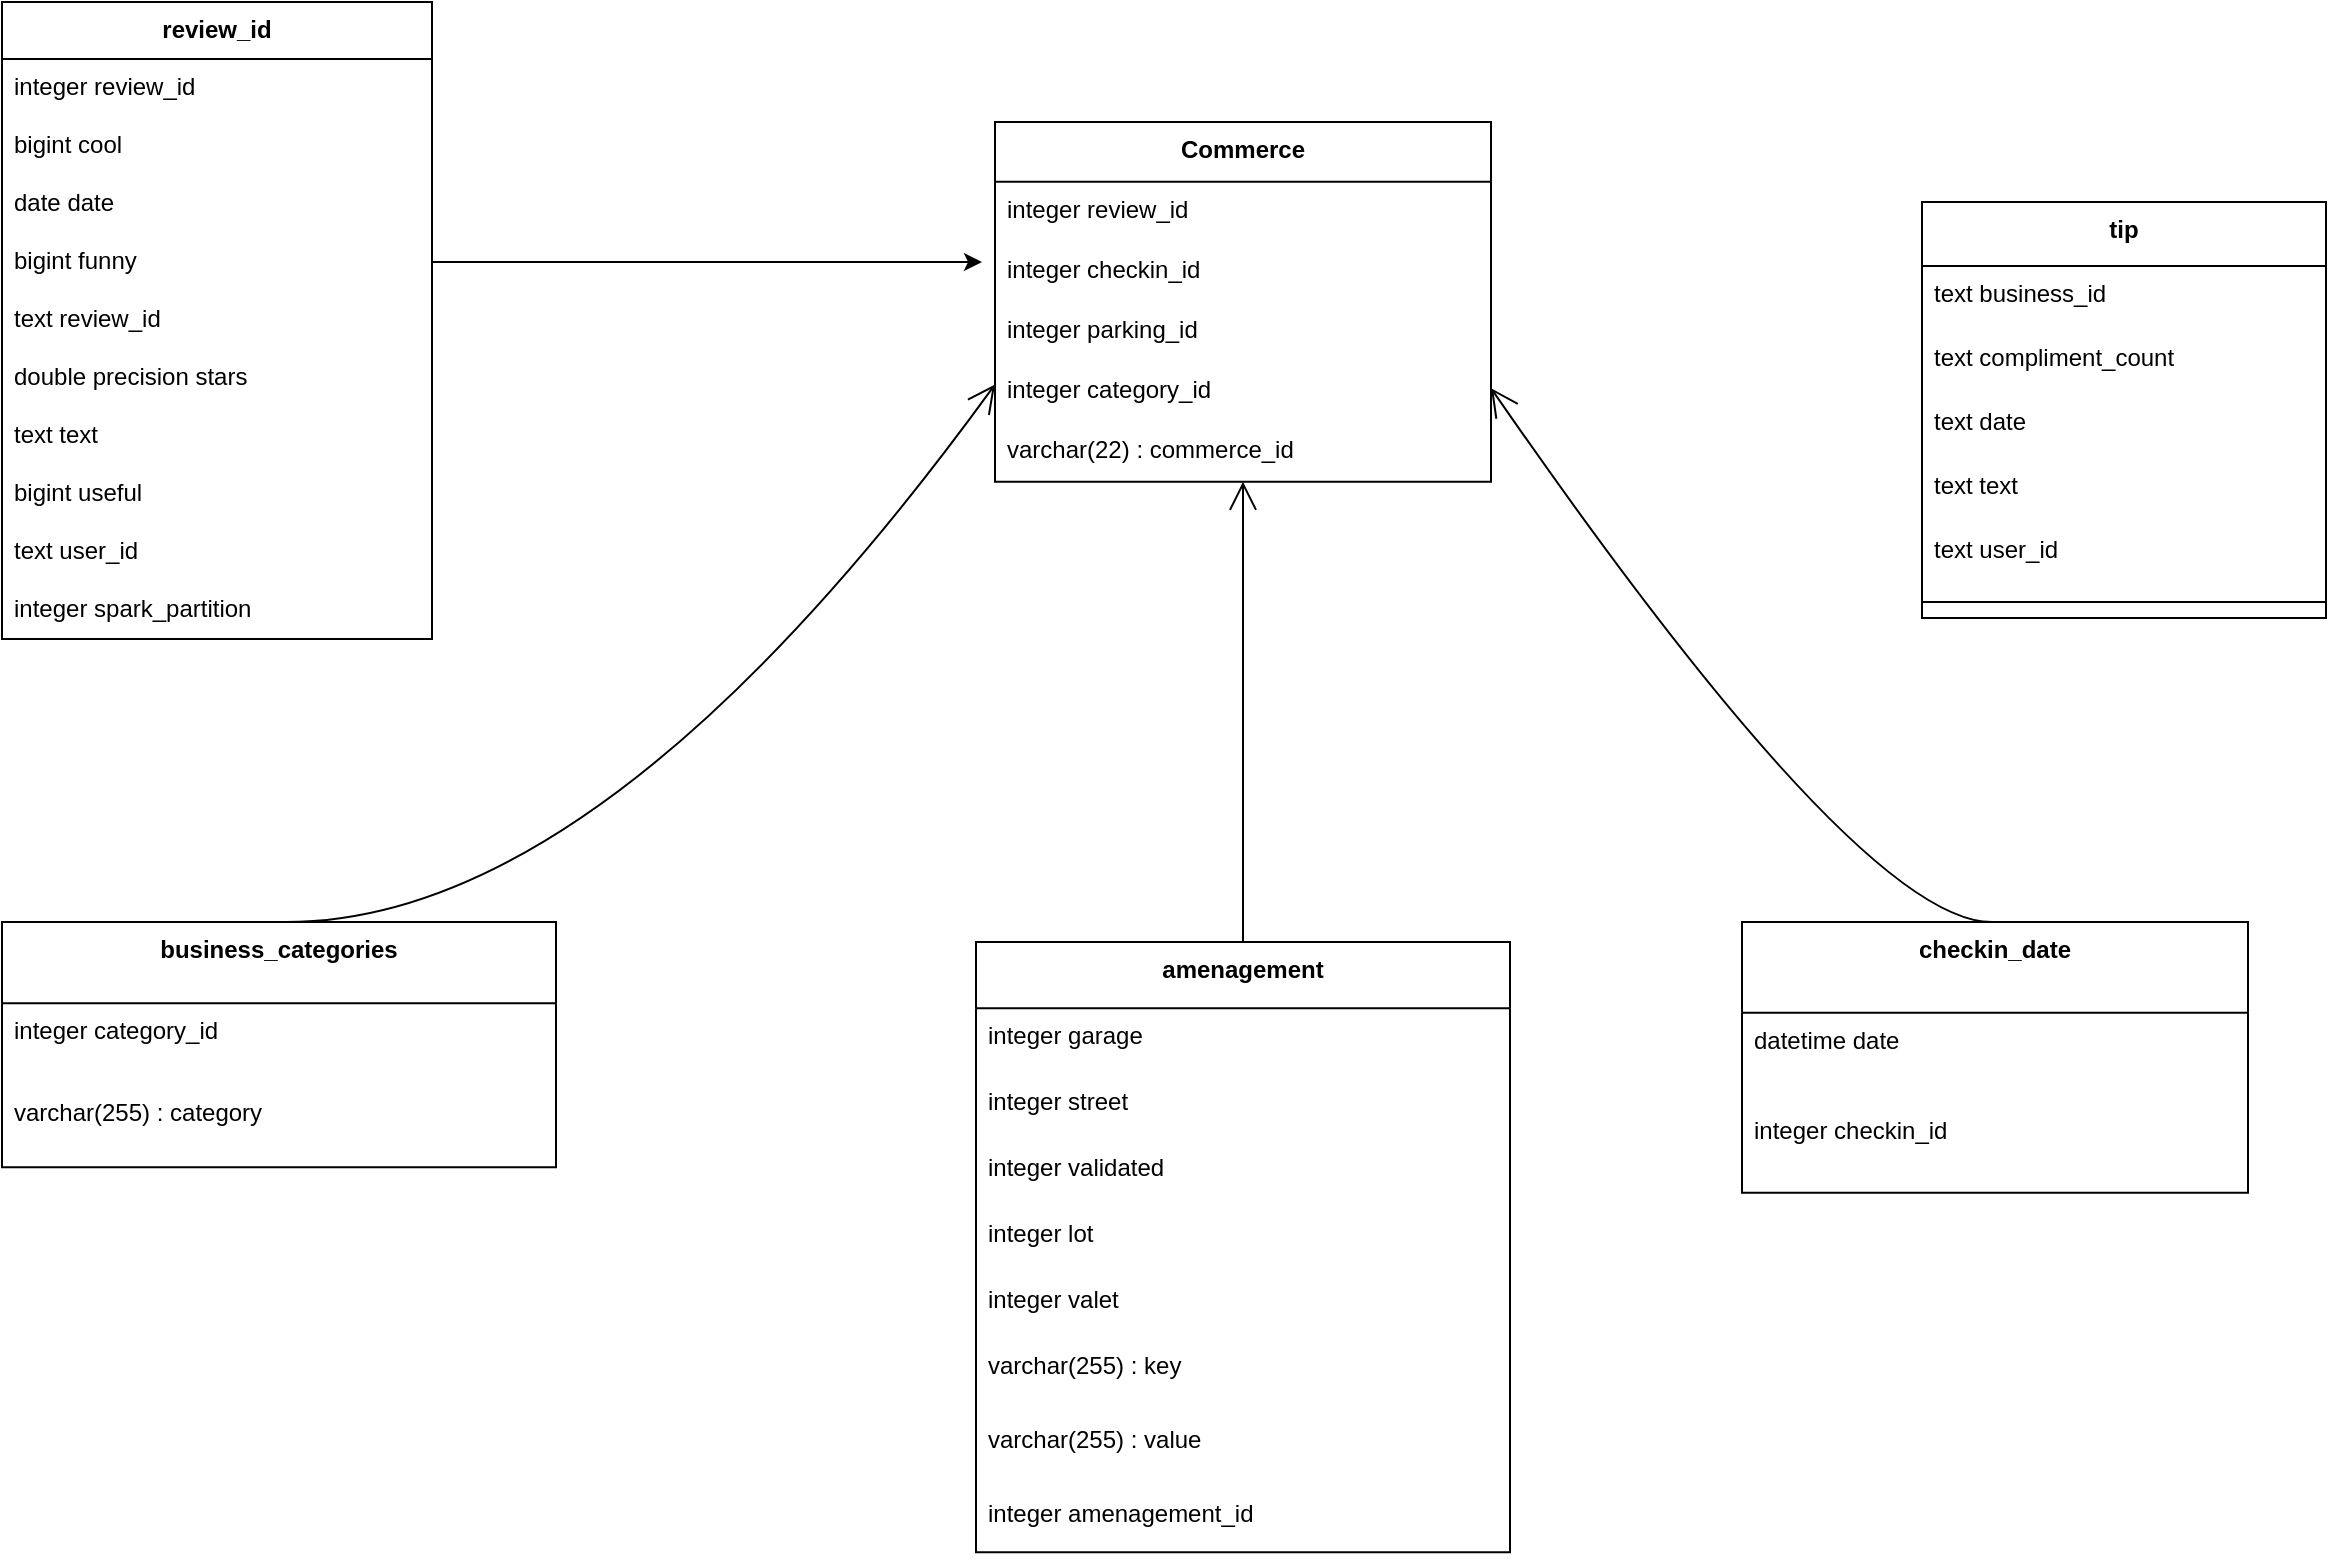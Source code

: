 <mxfile version="26.0.4">
  <diagram name="Page-1" id="e8Z75jqW2tC2GbVCnlt6">
    <mxGraphModel dx="1710" dy="1483" grid="1" gridSize="10" guides="1" tooltips="1" connect="1" arrows="1" fold="1" page="0" pageScale="1" pageWidth="827" pageHeight="1169" math="0" shadow="0">
      <root>
        <mxCell id="0" />
        <mxCell id="1" parent="0" />
        <mxCell id="nZviZZo1a1goZrP_ZpkB-6" value="Commerce" style="swimlane;fontStyle=1;align=center;verticalAlign=top;childLayout=stackLayout;horizontal=1;startSize=29.818;horizontalStack=0;resizeParent=1;resizeParentMax=0;resizeLast=0;collapsible=0;marginBottom=0;" parent="1" vertex="1">
          <mxGeometry x="646.5" y="-10" width="248" height="179.818" as="geometry" />
        </mxCell>
        <mxCell id="nZviZZo1a1goZrP_ZpkB-8" value="integer review_id" style="text;strokeColor=none;fillColor=none;align=left;verticalAlign=top;spacingLeft=4;spacingRight=4;overflow=hidden;rotatable=0;points=[[0,0.5],[1,0.5]];portConstraint=eastwest;" parent="nZviZZo1a1goZrP_ZpkB-6" vertex="1">
          <mxGeometry y="29.818" width="248" height="30" as="geometry" />
        </mxCell>
        <mxCell id="nZviZZo1a1goZrP_ZpkB-9" value="integer checkin_id" style="text;strokeColor=none;fillColor=none;align=left;verticalAlign=top;spacingLeft=4;spacingRight=4;overflow=hidden;rotatable=0;points=[[0,0.5],[1,0.5]];portConstraint=eastwest;" parent="nZviZZo1a1goZrP_ZpkB-6" vertex="1">
          <mxGeometry y="59.818" width="248" height="30" as="geometry" />
        </mxCell>
        <mxCell id="nZviZZo1a1goZrP_ZpkB-10" value="integer parking_id" style="text;strokeColor=none;fillColor=none;align=left;verticalAlign=top;spacingLeft=4;spacingRight=4;overflow=hidden;rotatable=0;points=[[0,0.5],[1,0.5]];portConstraint=eastwest;" parent="nZviZZo1a1goZrP_ZpkB-6" vertex="1">
          <mxGeometry y="89.818" width="248" height="30" as="geometry" />
        </mxCell>
        <mxCell id="nZviZZo1a1goZrP_ZpkB-12" value="integer category_id" style="text;strokeColor=none;fillColor=none;align=left;verticalAlign=top;spacingLeft=4;spacingRight=4;overflow=hidden;rotatable=0;points=[[0,0.5],[1,0.5]];portConstraint=eastwest;" parent="nZviZZo1a1goZrP_ZpkB-6" vertex="1">
          <mxGeometry y="119.818" width="248" height="30" as="geometry" />
        </mxCell>
        <mxCell id="nZviZZo1a1goZrP_ZpkB-17" value="varchar(22) : commerce_id" style="text;strokeColor=none;fillColor=none;align=left;verticalAlign=top;spacingLeft=4;spacingRight=4;overflow=hidden;rotatable=0;points=[[0,0.5],[1,0.5]];portConstraint=eastwest;" parent="nZviZZo1a1goZrP_ZpkB-6" vertex="1">
          <mxGeometry y="149.818" width="248" height="30" as="geometry" />
        </mxCell>
        <mxCell id="nZviZZo1a1goZrP_ZpkB-18" value="business_categories" style="swimlane;fontStyle=1;align=center;verticalAlign=top;childLayout=stackLayout;horizontal=1;startSize=40.571;horizontalStack=0;resizeParent=1;resizeParentMax=0;resizeLast=0;collapsible=0;marginBottom=0;" parent="1" vertex="1">
          <mxGeometry x="150" y="390" width="277" height="122.571" as="geometry" />
        </mxCell>
        <mxCell id="nZviZZo1a1goZrP_ZpkB-20" value="integer category_id" style="text;strokeColor=none;fillColor=none;align=left;verticalAlign=top;spacingLeft=4;spacingRight=4;overflow=hidden;rotatable=0;points=[[0,0.5],[1,0.5]];portConstraint=eastwest;" parent="nZviZZo1a1goZrP_ZpkB-18" vertex="1">
          <mxGeometry y="40.571" width="277" height="41" as="geometry" />
        </mxCell>
        <mxCell id="nZviZZo1a1goZrP_ZpkB-21" value="varchar(255) : category" style="text;strokeColor=none;fillColor=none;align=left;verticalAlign=top;spacingLeft=4;spacingRight=4;overflow=hidden;rotatable=0;points=[[0,0.5],[1,0.5]];portConstraint=eastwest;" parent="nZviZZo1a1goZrP_ZpkB-18" vertex="1">
          <mxGeometry y="81.571" width="277" height="41" as="geometry" />
        </mxCell>
        <mxCell id="nZviZZo1a1goZrP_ZpkB-22" value="amenagement" style="swimlane;fontStyle=1;align=center;verticalAlign=top;childLayout=stackLayout;horizontal=1;startSize=33.143;horizontalStack=0;resizeParent=1;resizeParentMax=0;resizeLast=0;collapsible=0;marginBottom=0;" parent="1" vertex="1">
          <mxGeometry x="637" y="400" width="267" height="305.143" as="geometry" />
        </mxCell>
        <mxCell id="nZviZZo1a1goZrP_ZpkB-23" value="integer garage" style="text;strokeColor=none;fillColor=none;align=left;verticalAlign=top;spacingLeft=4;spacingRight=4;overflow=hidden;rotatable=0;points=[[0,0.5],[1,0.5]];portConstraint=eastwest;" parent="nZviZZo1a1goZrP_ZpkB-22" vertex="1">
          <mxGeometry y="33.143" width="267" height="33" as="geometry" />
        </mxCell>
        <mxCell id="nZviZZo1a1goZrP_ZpkB-24" value="integer street" style="text;strokeColor=none;fillColor=none;align=left;verticalAlign=top;spacingLeft=4;spacingRight=4;overflow=hidden;rotatable=0;points=[[0,0.5],[1,0.5]];portConstraint=eastwest;" parent="nZviZZo1a1goZrP_ZpkB-22" vertex="1">
          <mxGeometry y="66.143" width="267" height="33" as="geometry" />
        </mxCell>
        <mxCell id="nZviZZo1a1goZrP_ZpkB-25" value="integer validated" style="text;strokeColor=none;fillColor=none;align=left;verticalAlign=top;spacingLeft=4;spacingRight=4;overflow=hidden;rotatable=0;points=[[0,0.5],[1,0.5]];portConstraint=eastwest;" parent="nZviZZo1a1goZrP_ZpkB-22" vertex="1">
          <mxGeometry y="99.143" width="267" height="33" as="geometry" />
        </mxCell>
        <mxCell id="nZviZZo1a1goZrP_ZpkB-26" value="integer lot" style="text;strokeColor=none;fillColor=none;align=left;verticalAlign=top;spacingLeft=4;spacingRight=4;overflow=hidden;rotatable=0;points=[[0,0.5],[1,0.5]];portConstraint=eastwest;" parent="nZviZZo1a1goZrP_ZpkB-22" vertex="1">
          <mxGeometry y="132.143" width="267" height="33" as="geometry" />
        </mxCell>
        <mxCell id="nZviZZo1a1goZrP_ZpkB-27" value="integer valet" style="text;strokeColor=none;fillColor=none;align=left;verticalAlign=top;spacingLeft=4;spacingRight=4;overflow=hidden;rotatable=0;points=[[0,0.5],[1,0.5]];portConstraint=eastwest;" parent="nZviZZo1a1goZrP_ZpkB-22" vertex="1">
          <mxGeometry y="165.143" width="267" height="33" as="geometry" />
        </mxCell>
        <mxCell id="nZviZZo1a1goZrP_ZpkB-4" value="varchar(255) : key" style="text;strokeColor=none;fillColor=none;align=left;verticalAlign=top;spacingLeft=4;spacingRight=4;overflow=hidden;rotatable=0;points=[[0,0.5],[1,0.5]];portConstraint=eastwest;" parent="nZviZZo1a1goZrP_ZpkB-22" vertex="1">
          <mxGeometry y="198.143" width="267" height="37" as="geometry" />
        </mxCell>
        <mxCell id="nZviZZo1a1goZrP_ZpkB-5" value="varchar(255) : value" style="text;strokeColor=none;fillColor=none;align=left;verticalAlign=top;spacingLeft=4;spacingRight=4;overflow=hidden;rotatable=0;points=[[0,0.5],[1,0.5]];portConstraint=eastwest;" parent="nZviZZo1a1goZrP_ZpkB-22" vertex="1">
          <mxGeometry y="235.143" width="267" height="37" as="geometry" />
        </mxCell>
        <mxCell id="nZviZZo1a1goZrP_ZpkB-119" value="integer amenagement_id" style="text;strokeColor=none;fillColor=none;align=left;verticalAlign=top;spacingLeft=4;spacingRight=4;overflow=hidden;rotatable=0;points=[[0,0.5],[1,0.5]];portConstraint=eastwest;" parent="nZviZZo1a1goZrP_ZpkB-22" vertex="1">
          <mxGeometry y="272.143" width="267" height="33" as="geometry" />
        </mxCell>
        <mxCell id="nZviZZo1a1goZrP_ZpkB-30" value="checkin_date" style="swimlane;fontStyle=1;align=center;verticalAlign=top;childLayout=stackLayout;horizontal=1;startSize=45.333;horizontalStack=0;resizeParent=1;resizeParentMax=0;resizeLast=0;collapsible=0;marginBottom=0;" parent="1" vertex="1">
          <mxGeometry x="1020" y="390" width="253" height="135.333" as="geometry" />
        </mxCell>
        <mxCell id="nZviZZo1a1goZrP_ZpkB-31" value="datetime date" style="text;strokeColor=none;fillColor=none;align=left;verticalAlign=top;spacingLeft=4;spacingRight=4;overflow=hidden;rotatable=0;points=[[0,0.5],[1,0.5]];portConstraint=eastwest;" parent="nZviZZo1a1goZrP_ZpkB-30" vertex="1">
          <mxGeometry y="45.333" width="253" height="45" as="geometry" />
        </mxCell>
        <mxCell id="nZviZZo1a1goZrP_ZpkB-33" value="integer checkin_id" style="text;strokeColor=none;fillColor=none;align=left;verticalAlign=top;spacingLeft=4;spacingRight=4;overflow=hidden;rotatable=0;points=[[0,0.5],[1,0.5]];portConstraint=eastwest;" parent="nZviZZo1a1goZrP_ZpkB-30" vertex="1">
          <mxGeometry y="90.333" width="253" height="45" as="geometry" />
        </mxCell>
        <mxCell id="nZviZZo1a1goZrP_ZpkB-51" value="tip" style="swimlane;fontStyle=1;align=center;verticalAlign=top;childLayout=stackLayout;horizontal=1;startSize=32;horizontalStack=0;resizeParent=1;resizeParentMax=0;resizeLast=0;collapsible=0;marginBottom=0;" parent="1" vertex="1">
          <mxGeometry x="1110" y="30" width="202" height="208" as="geometry" />
        </mxCell>
        <mxCell id="nZviZZo1a1goZrP_ZpkB-52" value="text business_id" style="text;strokeColor=none;fillColor=none;align=left;verticalAlign=top;spacingLeft=4;spacingRight=4;overflow=hidden;rotatable=0;points=[[0,0.5],[1,0.5]];portConstraint=eastwest;" parent="nZviZZo1a1goZrP_ZpkB-51" vertex="1">
          <mxGeometry y="32" width="202" height="32" as="geometry" />
        </mxCell>
        <mxCell id="nZviZZo1a1goZrP_ZpkB-53" value="text compliment_count" style="text;strokeColor=none;fillColor=none;align=left;verticalAlign=top;spacingLeft=4;spacingRight=4;overflow=hidden;rotatable=0;points=[[0,0.5],[1,0.5]];portConstraint=eastwest;" parent="nZviZZo1a1goZrP_ZpkB-51" vertex="1">
          <mxGeometry y="64" width="202" height="32" as="geometry" />
        </mxCell>
        <mxCell id="nZviZZo1a1goZrP_ZpkB-54" value="text date" style="text;strokeColor=none;fillColor=none;align=left;verticalAlign=top;spacingLeft=4;spacingRight=4;overflow=hidden;rotatable=0;points=[[0,0.5],[1,0.5]];portConstraint=eastwest;" parent="nZviZZo1a1goZrP_ZpkB-51" vertex="1">
          <mxGeometry y="96" width="202" height="32" as="geometry" />
        </mxCell>
        <mxCell id="nZviZZo1a1goZrP_ZpkB-55" value="text text" style="text;strokeColor=none;fillColor=none;align=left;verticalAlign=top;spacingLeft=4;spacingRight=4;overflow=hidden;rotatable=0;points=[[0,0.5],[1,0.5]];portConstraint=eastwest;" parent="nZviZZo1a1goZrP_ZpkB-51" vertex="1">
          <mxGeometry y="128" width="202" height="32" as="geometry" />
        </mxCell>
        <mxCell id="nZviZZo1a1goZrP_ZpkB-56" value="text user_id" style="text;strokeColor=none;fillColor=none;align=left;verticalAlign=top;spacingLeft=4;spacingRight=4;overflow=hidden;rotatable=0;points=[[0,0.5],[1,0.5]];portConstraint=eastwest;" parent="nZviZZo1a1goZrP_ZpkB-51" vertex="1">
          <mxGeometry y="160" width="202" height="32" as="geometry" />
        </mxCell>
        <mxCell id="nZviZZo1a1goZrP_ZpkB-57" style="line;strokeWidth=1;fillColor=none;align=left;verticalAlign=middle;spacingTop=-1;spacingLeft=3;spacingRight=3;rotatable=0;labelPosition=right;points=[];portConstraint=eastwest;strokeColor=inherit;" parent="nZviZZo1a1goZrP_ZpkB-51" vertex="1">
          <mxGeometry y="192" width="202" height="16" as="geometry" />
        </mxCell>
        <mxCell id="nZviZZo1a1goZrP_ZpkB-66" value="" style="curved=1;startArrow=none;endArrow=open;endSize=12;exitX=0.5;exitY=0;entryX=0;entryY=0.73;rounded=0;" parent="1" source="nZviZZo1a1goZrP_ZpkB-18" target="nZviZZo1a1goZrP_ZpkB-6" edge="1">
          <mxGeometry relative="1" as="geometry">
            <Array as="points">
              <mxPoint x="449" y="393" />
            </Array>
          </mxGeometry>
        </mxCell>
        <mxCell id="nZviZZo1a1goZrP_ZpkB-67" value="" style="curved=1;startArrow=none;endArrow=open;endSize=12;exitX=0.5;exitY=0;entryX=0.5;entryY=1;rounded=0;" parent="1" source="nZviZZo1a1goZrP_ZpkB-22" target="nZviZZo1a1goZrP_ZpkB-6" edge="1">
          <mxGeometry relative="1" as="geometry">
            <Array as="points" />
          </mxGeometry>
        </mxCell>
        <mxCell id="nZviZZo1a1goZrP_ZpkB-68" value="" style="curved=1;startArrow=none;endArrow=open;endSize=12;exitX=0.5;exitY=0;entryX=1;entryY=0.74;rounded=0;" parent="1" source="nZviZZo1a1goZrP_ZpkB-30" target="nZviZZo1a1goZrP_ZpkB-6" edge="1">
          <mxGeometry relative="1" as="geometry">
            <Array as="points">
              <mxPoint x="1081" y="393" />
            </Array>
          </mxGeometry>
        </mxCell>
        <mxCell id="nZviZZo1a1goZrP_ZpkB-79" value="review_id&#xa;" style="swimlane;fontStyle=1;align=center;verticalAlign=top;childLayout=stackLayout;horizontal=1;startSize=28.522;horizontalStack=0;resizeParent=1;resizeParentMax=0;resizeLast=0;collapsible=0;marginBottom=0;" parent="1" vertex="1">
          <mxGeometry x="150" y="-70" width="215" height="318.522" as="geometry" />
        </mxCell>
        <mxCell id="nZviZZo1a1goZrP_ZpkB-80" value="integer review_id" style="text;strokeColor=none;fillColor=none;align=left;verticalAlign=top;spacingLeft=4;spacingRight=4;overflow=hidden;rotatable=0;points=[[0,0.5],[1,0.5]];portConstraint=eastwest;" parent="nZviZZo1a1goZrP_ZpkB-79" vertex="1">
          <mxGeometry y="28.522" width="215" height="29" as="geometry" />
        </mxCell>
        <mxCell id="nZviZZo1a1goZrP_ZpkB-81" value="bigint cool" style="text;strokeColor=none;fillColor=none;align=left;verticalAlign=top;spacingLeft=4;spacingRight=4;overflow=hidden;rotatable=0;points=[[0,0.5],[1,0.5]];portConstraint=eastwest;" parent="nZviZZo1a1goZrP_ZpkB-79" vertex="1">
          <mxGeometry y="57.522" width="215" height="29" as="geometry" />
        </mxCell>
        <mxCell id="nZviZZo1a1goZrP_ZpkB-82" value="date date" style="text;strokeColor=none;fillColor=none;align=left;verticalAlign=top;spacingLeft=4;spacingRight=4;overflow=hidden;rotatable=0;points=[[0,0.5],[1,0.5]];portConstraint=eastwest;" parent="nZviZZo1a1goZrP_ZpkB-79" vertex="1">
          <mxGeometry y="86.522" width="215" height="29" as="geometry" />
        </mxCell>
        <mxCell id="nZviZZo1a1goZrP_ZpkB-121" style="edgeStyle=orthogonalEdgeStyle;rounded=0;orthogonalLoop=1;jettySize=auto;html=1;exitX=1;exitY=0.5;exitDx=0;exitDy=0;" parent="nZviZZo1a1goZrP_ZpkB-79" source="nZviZZo1a1goZrP_ZpkB-83" edge="1">
          <mxGeometry relative="1" as="geometry">
            <mxPoint x="490" y="130" as="targetPoint" />
          </mxGeometry>
        </mxCell>
        <mxCell id="nZviZZo1a1goZrP_ZpkB-83" value="bigint funny" style="text;strokeColor=none;fillColor=none;align=left;verticalAlign=top;spacingLeft=4;spacingRight=4;overflow=hidden;rotatable=0;points=[[0,0.5],[1,0.5]];portConstraint=eastwest;" parent="nZviZZo1a1goZrP_ZpkB-79" vertex="1">
          <mxGeometry y="115.522" width="215" height="29" as="geometry" />
        </mxCell>
        <mxCell id="nZviZZo1a1goZrP_ZpkB-84" value="text review_id" style="text;strokeColor=none;fillColor=none;align=left;verticalAlign=top;spacingLeft=4;spacingRight=4;overflow=hidden;rotatable=0;points=[[0,0.5],[1,0.5]];portConstraint=eastwest;" parent="nZviZZo1a1goZrP_ZpkB-79" vertex="1">
          <mxGeometry y="144.522" width="215" height="29" as="geometry" />
        </mxCell>
        <mxCell id="nZviZZo1a1goZrP_ZpkB-85" value="double precision stars" style="text;strokeColor=none;fillColor=none;align=left;verticalAlign=top;spacingLeft=4;spacingRight=4;overflow=hidden;rotatable=0;points=[[0,0.5],[1,0.5]];portConstraint=eastwest;" parent="nZviZZo1a1goZrP_ZpkB-79" vertex="1">
          <mxGeometry y="173.522" width="215" height="29" as="geometry" />
        </mxCell>
        <mxCell id="nZviZZo1a1goZrP_ZpkB-86" value="text text" style="text;strokeColor=none;fillColor=none;align=left;verticalAlign=top;spacingLeft=4;spacingRight=4;overflow=hidden;rotatable=0;points=[[0,0.5],[1,0.5]];portConstraint=eastwest;" parent="nZviZZo1a1goZrP_ZpkB-79" vertex="1">
          <mxGeometry y="202.522" width="215" height="29" as="geometry" />
        </mxCell>
        <mxCell id="nZviZZo1a1goZrP_ZpkB-87" value="bigint useful" style="text;strokeColor=none;fillColor=none;align=left;verticalAlign=top;spacingLeft=4;spacingRight=4;overflow=hidden;rotatable=0;points=[[0,0.5],[1,0.5]];portConstraint=eastwest;" parent="nZviZZo1a1goZrP_ZpkB-79" vertex="1">
          <mxGeometry y="231.522" width="215" height="29" as="geometry" />
        </mxCell>
        <mxCell id="nZviZZo1a1goZrP_ZpkB-88" value="text user_id" style="text;strokeColor=none;fillColor=none;align=left;verticalAlign=top;spacingLeft=4;spacingRight=4;overflow=hidden;rotatable=0;points=[[0,0.5],[1,0.5]];portConstraint=eastwest;" parent="nZviZZo1a1goZrP_ZpkB-79" vertex="1">
          <mxGeometry y="260.522" width="215" height="29" as="geometry" />
        </mxCell>
        <mxCell id="nZviZZo1a1goZrP_ZpkB-89" value="integer spark_partition" style="text;strokeColor=none;fillColor=none;align=left;verticalAlign=top;spacingLeft=4;spacingRight=4;overflow=hidden;rotatable=0;points=[[0,0.5],[1,0.5]];portConstraint=eastwest;" parent="nZviZZo1a1goZrP_ZpkB-79" vertex="1">
          <mxGeometry y="289.522" width="215" height="29" as="geometry" />
        </mxCell>
      </root>
    </mxGraphModel>
  </diagram>
</mxfile>
